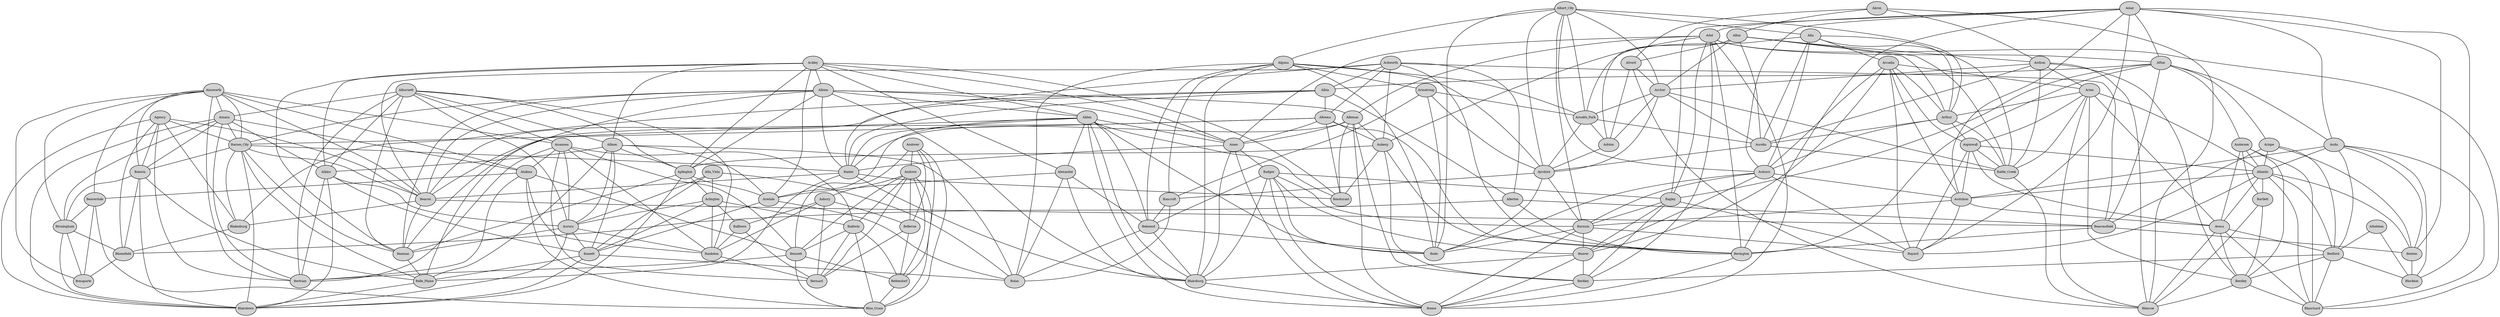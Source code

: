 graph geometric_spanner_greedy_spanner {
outputorder=edgesfirst;
node[fontsize=8, style=filled, margin="0.05,0.03"];
Ackley [pos="212.758,-465.261!"];
Ackworth [pos="206.835,-467.364!"];
Adair [pos="207.501,-473.215!"];
Adel [pos="208.072,-470.087!"];
Afton [pos="205.137,-470.99!"];
Agency [pos="204.975,-461.534!"];
Ainsworth [pos="206.445,-457.762!"];
Akron [pos="214.144,-482.797!"];
Albert_City [pos="213.91,-474.743!"];
Albia [pos="205.133,-464.029!"];
Albion [pos="210.562,-464.943!"];
Alburnett [pos="210.742,-458.093!"];
Alden [pos="212.601,-466.88!"];
Alexander [pos="214.029,-467.383!"];
Algona [pos="215.35,-471.165!"];
Alleman [pos="209.1,-468.058!"];
Allerton [pos="203.532,-466.826!"];
Allison [pos="213.764,-463.976!"];
Alta [pos="213.368,-476.453!"];
Alta_Vista [pos="215.993,-462.086!"];
Alton [pos="214.937,-480.053!"];
Altoona [pos="208.221,-467.323!"];
Alvord [pos="216.711,-481.506!"];
Amana [pos="209,-459.354!"];
Ames [pos="210.174,-468.1!"];
Anamosa [pos="210.542,-456.426!"];
Anderson [pos="204.007,-478.021!"];
Andover [pos="209.896,-451.259!"];
Andrew [pos="210.768,-452.962!"];
Anita [pos="207.226,-473.823!"];
Ankeny [pos="208.649,-468.029!"];
Anthon [pos="211.942,-479.333!"];
Aplington [pos="212.921,-464.422!"];
Arcadia [pos="210.436,-475.231!"];
Archer [pos="215.576,-478.729!"];
Aredale [pos="214.165,-465.027!"];
Arion [pos="209.746,-477.318!"];
Arispe [pos="204.747,-471.096!"];
Arlington [pos="213.746,-458.356!"];
Armstrong [pos="216.98,-472.392!"];
Arnolds_Park [pos="216.864,-475.619!"];
Arthur [pos="211.674,-476.738!"];
Asbury [pos="212.572,-453.758!"];
Ashton [pos="216.557,-478.956!"];
Aspinwall [pos="209.56,-475.678!"];
Atalissa [pos="207.856,-455.83!"];
Athelstan [pos="202.861,-472.711!"];
Atkins [pos="209.985,-459.311!"];
Atlantic [pos="207.018,-475.069!"];
Auburn [pos="211.257,-474.389!"];
Audubon [pos="208.59,-474.662!"];
Aurelia [pos="213.564,-477.183!"];
Aurora [pos="213.094,-458.643!"];
Avoca [pos="207.383,-476.69!"];
Ayrshire [pos="215.196,-474.164!"];
Badger [pos="213.072,-470.73!"];
Bagley [pos="209.231,-472.15!"];
Baldwin [pos="210.371,-454.208!"];
Balltown [pos="213.19,-454.344!"];
Bancroft [pos="216.464,-471.09!"];
Bankston [pos="212.593,-454.806!"];
Barnes_City [pos="207.535,-462.348!"];
Barnum [pos="212.543,-471.826!"];
Bartlett [pos="204.425,-478.975!"];
Bassett [pos="215.315,-462.577!"];
Batavia [pos="204.971,-460.837!"];
Battle_Creek [pos="211.578,-477.993!"];
Baxter [pos="209.131,-465.758!"];
Bayard [pos="209.26,-472.792!"];
Beacon [pos="206.385,-463.398!"];
Beaconsfield [pos="204.039,-470.253!"];
Beaman [pos="211.099,-464.118!"];
Beaver [pos="210.192,-470.711!"];
Beaverdale [pos="204.234,-456.042!"];
Bedford [pos="203.335,-473.607!"];
Belle_Plaine [pos="209.485,-461.391!"];
Bellevue [pos="211.293,-452.115!"];
Belmond [pos="214.23,-468.071!"];
Bennett [pos="208.701,-454.869!"];
Bentley [pos="206.885,-478.101!"];
Benton [pos="203.517,-471.791!"];
Berkley [pos="209.725,-470.573!"];
Bernard [pos="211.561,-454.159!"];
Bertram [pos="209.749,-457.677!"];
Bettendorf [pos="207.622,-452.578!"];
Bevington [pos="206.8,-468.921!"];
Birmingham [pos="204.395,-459.736!"];
Blairsburg [pos="212.4,-468.215!"];
Blairstown [pos="209.547,-460.422!"];
Blakesburg [pos="204.811,-463.17!"];
Blanchard [pos="202.896,-476.108!"];
Blencoe [pos="209.651,-480.404!"];
Blockton [pos="203.078,-472.386!"];
Bloomfield [pos="203.758,-462.075!"];
Blue_Grass [pos="207.548,-453.824!"];
Bode [pos="214.341,-471.448!"];
Bolan [pos="216.86,-465.597!"];
Bonaparte [pos="203.49,-459.016!"];
Bondurant [pos="208.503,-467.311!"];
Boone [pos="210.299,-469.401!"];
Altoona -- Bondurant
Athelstan -- Blockton
Afton -- Arispe
Alleman -- Ankeny
Beaver -- Berkley
Bagley -- Bayard
Adair -- Anita
Agency -- Batavia
Arlington -- Aurora
Alexander -- Belmond
Ankeny -- Bondurant
Benton -- Blockton
Balltown -- Bankston
Alta -- Aurelia
Altoona -- Ankeny
Alta_Vista -- Bassett
Asbury -- Balltown
Ackley -- Aplington
Albia -- Blakesburg
Allison -- Aplington
Alleman -- Bondurant
Belle_Plaine -- Blairstown
Albion -- Beaman
Arcadia -- Aspinwall
Amana -- Atkins
Andrew -- Bellevue
Archer -- Ashton
Athelstan -- Bedford
Anderson -- Bartlett
Algona -- Bode
Asbury -- Bankston
Alleman -- Ames
Alburnett -- Bertram
Asbury -- Bernard
Arispe -- Beaconsfield
Algona -- Bancroft
Allison -- Aredale
Birmingham -- Bonaparte
Arcadia -- Auburn
Baldwin -- Bernard
Atkins -- Blairstown
Amana -- Blairstown
Badger -- Barnum
Bankston -- Bernard
Batavia -- Birmingham
Bedford -- Blockton
Bettendorf -- Blue_Grass
Arthur -- Battle_Creek
Anita -- Atlantic
Atalissa -- Bennett
Berkley -- Boone
Ames -- Boone
Andrew -- Baldwin
Beaver -- Boone
Afton -- Beaconsfield
Agency -- Bloomfield
Alden -- Blairsburg
Aplington -- Aredale
Ackworth -- Altoona
Anthon -- Battle_Creek
Armstrong -- Bancroft
Albia -- Beacon
Aspinwall -- Audubon
Albert_City -- Ayrshire
Arispe -- Benton
Ackley -- Aredale
Alburnett -- Atkins
Andrew -- Bernard
Badger -- Bode
Alton -- Archer
Anamosa -- Bertram
Avoca -- Bentley
Alden -- Alexander
Blakesburg -- Bloomfield
Bennett -- Blue_Grass
Barnes_City -- Beacon
Ackworth -- Bevington
Beacon -- Blakesburg
Anita -- Audubon
Atlantic -- Audubon
Beaconsfield -- Benton
Ackley -- Alden
Ackley -- Allison
Andover -- Bellevue
Balltown -- Bernard
Agency -- Blakesburg
Albion -- Baxter
Atkins -- Bertram
Arion -- Aspinwall
Bagley -- Berkley
Atlantic -- Avoca
Baxter -- Bondurant
Alburnett -- Anamosa
Alta -- Arthur
Adel -- Berkley
Adel -- Bevington
Bagley -- Beaver
Batavia -- Bloomfield
Albert_City -- Alta
Baldwin -- Bennett
Alleman -- Boone
Adair -- Bayard
Adair -- Audubon
Alexander -- Blairsburg
Amana -- Bertram
Belmond -- Blairsburg
Barnum -- Bode
Aplington -- Beaman
Andover -- Andrew
Arcadia -- Audubon
Ackworth -- Ankeny
Arthur -- Aurelia
Arcadia -- Arthur
Arion -- Battle_Creek
Alton -- Ashton
Andrew -- Asbury
Audubon -- Bayard
Arion -- Arthur
Ackley -- Beaman
Alden -- Belmond
Atalissa -- Blue_Grass
Adair -- Bagley
Algona -- Armstrong
Ankeny -- Bevington
Bellevue -- Bernard
Asbury -- Bellevue
Allison -- Bassett
Altoona -- Ames
Adel -- Ankeny
Altoona -- Bevington
Aurelia -- Battle_Creek
Alburnett -- Amana
Barnes_City -- Belle_Plaine
Arcadia -- Arion
Anderson -- Blanchard
Arnolds_Park -- Ayrshire
Ackley -- Albion
Anamosa -- Baldwin
Ames -- Blairsburg
Adel -- Alleman
Alton -- Alvord
Alleman -- Baxter
Adel -- Boone
Agency -- Beacon
Alexander -- Aredale
Audubon -- Avoca
Alta -- Battle_Creek
Arthur -- Aspinwall
Adel -- Bagley
Arthur -- Auburn
Ainsworth -- Atalissa
Aspinwall -- Avoca
Anamosa -- Bennett
Blairsburg -- Boone
Albion -- Aplington
Alburnett -- Aurora
Birmingham -- Bloomfield
Alden -- Aredale
Arion -- Avoca
Ackley -- Alexander
Anamosa -- Bernard
Armstrong -- Ayrshire
Anthon -- Blencoe
Bennett -- Bettendorf
Archer -- Aurelia
Bedford -- Blanchard
Alvord -- Ashton
Auburn -- Bayard
Ames -- Baxter
Alleman -- Berkley
Barnum -- Beaver
Badger -- Blairsburg
Bartlett -- Bentley
Aspinwall -- Atlantic
Anamosa -- Bankston
Andover -- Bettendorf
Atalissa -- Bertram
Afton -- Bevington
Albert_City -- Auburn
Auburn -- Audubon
Agency -- Barnes_City
Anthon -- Aurelia
Aredale -- Bassett
Arcadia -- Bayard
Alden -- Ames
Anamosa -- Atalissa
Aredale -- Bolan
Ankeny -- Berkley
Barnes_City -- Blairstown
Ainsworth -- Beaverdale
Ackworth -- Baxter
Armstrong -- Bode
Andrew -- Bennett
Albion -- Alden
Barnes_City -- Blakesburg
Ainsworth -- Birmingham
Ayrshire -- Bode
Baldwin -- Blue_Grass
Akron -- Alton
Auburn -- Barnum
Akron -- Alvord
Anderson -- Bentley
Badger -- Beaver
Arispe -- Bedford
Adel -- Ames
Badger -- Belmond
Aspinwall -- Bayard
Alta -- Auburn
Arion -- Bentley
Barnes_City -- Batavia
Anthon -- Arion
Albert_City -- Arthur
Bennett -- Bertram
Alvord -- Archer
Algona -- Ayrshire
Ainsworth -- Amana
Beaverdale -- Bonaparte
Beaconsfield -- Bevington
Bloomfield -- Bonaparte
Adel -- Afton
Aspinwall -- Battle_Creek
Badger -- Boone
Alton -- Anthon
Albert_City -- Arnolds_Park
Battle_Creek -- Blencoe
Arion -- Blencoe
Alden -- Beaman
Beaman -- Belle_Plaine
Andrew -- Bettendorf
Alta -- Arcadia
Adair -- Adel
Atkins -- Aurora
Albion -- Ames
Alton -- Aurelia
Baldwin -- Bettendorf
Atlantic -- Bayard
Ainsworth -- Bonaparte
Albert_City -- Barnum
Albia -- Allerton
Armstrong -- Arnolds_Park
Adair -- Afton
Algona -- Belmond
Barnum -- Boone
Ainsworth -- Bertram
Albert_City -- Bode
Ayrshire -- Bancroft
Bagley -- Barnum
Beaver -- Blairsburg
Amana -- Barnes_City
Andrew -- Blue_Grass
Ackworth -- Allerton
Alexander -- Bolan
Arnolds_Park -- Ashton
Archer -- Arnolds_Park
Belmond -- Bode
Anamosa -- Aurora
Bassett -- Bolan
Ainsworth -- Batavia
Alden -- Boone
Barnum -- Bayard
Aurelia -- Ayrshire
Albion -- Alleman
Allerton -- Beaconsfield
Andover -- Blue_Grass
Allison -- Bolan
Afton -- Anita
Bevington -- Boone
Arion -- Atlantic
Ayrshire -- Barnum
Alta -- Arnolds_Park
Bentley -- Blencoe
Belmond -- Bolan
Alta_Vista -- Bolan
Baxter -- Beacon
Atalissa -- Beaverdale
Anderson -- Avoca
Alden -- Baxter
Arnolds_Park -- Aurelia
Anthon -- Archer
Beaverdale -- Birmingham
Bellevue -- Bettendorf
Amana -- Atalissa
Albion -- Belle_Plaine
Arlington -- Bankston
Ackworth -- Albia
Albion -- Blairsburg
Bancroft -- Belmond
Barnes_City -- Baxter
Alburnett -- Bankston
Andover -- Bennett
Auburn -- Beaver
Ackley -- Ames
Albert_City -- Algona
Aurora -- Bankston
Allerton -- Bevington
Anita -- Bedford
Ames -- Badger
Adair -- Auburn
Alton -- Battle_Creek
Atlantic -- Bedford
Aurora -- Blairstown
Barnes_City -- Beaman
Albion -- Barnes_City
Beaverdale -- Blue_Grass
Ackworth -- Beacon
Ackworth -- Beaconsfield
Arlington -- Balltown
Archer -- Battle_Creek
Baxter -- Blairsburg
Badger -- Bagley
Akron -- Anthon
Alden -- Bondurant
Algona -- Blairsburg
Anderson -- Atlantic
Anita -- Benton
Adair -- Benton
Atlantic -- Blanchard
Afton -- Bagley
Auburn -- Bode
Amana -- Batavia
Ainsworth -- Anamosa
Albert_City -- Archer
Altoona -- Beacon
Adair -- Bevington
Avoca -- Blencoe
Alta_Vista -- Arlington
Albia -- Baxter
Baxter -- Belle_Plaine
Anita -- Blockton
Albion -- Beacon
Bentley -- Blanchard
Adair -- Blockton
Alta_Vista -- Aurora
Arlington -- Bassett
Albia -- Altoona
Aurora -- Bassett
Avoca -- Blanchard
Arcadia -- Beaver
Batavia -- Belle_Plaine
Arispe -- Atlantic
Archer -- Ayrshire
Batavia -- Blairstown
Amana -- Birmingham
Alton -- Arthur
Atlantic -- Bartlett
Algona -- Arnolds_Park
Agency -- Blairstown
Ainsworth -- Barnes_City
Ackley -- Bondurant
Allerton -- Bloomfield
Beacon -- Beaman
Atlantic -- Benton
Atalissa -- Bankston
Audubon -- Barnum
Alden -- Bode
Anita -- Blanchard
Ashton -- Ayrshire
Allison -- Belle_Plaine
Altoona -- Barnes_City
Avoca -- Bedford
Akron -- Blencoe
Birmingham -- Blairstown
Anthon -- Bentley
Aplington -- Blairstown
Arlington -- Baldwin
Allison -- Aurora
Bartlett -- Blencoe
Bancroft -- Bolan
Ankeny -- Aplington
Ainsworth -- Beacon
Bedford -- Bentley
Algona -- Bolan
Aurora -- Beaman
Bassett -- Belle_Plaine
Allison -- Atkins
Alburnett -- Beaman
Aplington -- Arlington
Agency -- Bertram
Bassett -- Blairstown
Atkins -- Bassett
Ackley -- Atkins
Alburnett -- Allison
Alburnett -- Aplington
Afton -- Albia
Bedford -- Berkley
Afton -- Anderson
Alvord -- Blencoe
Beacon -- Beaconsfield
Adel -- Blanchard
}

